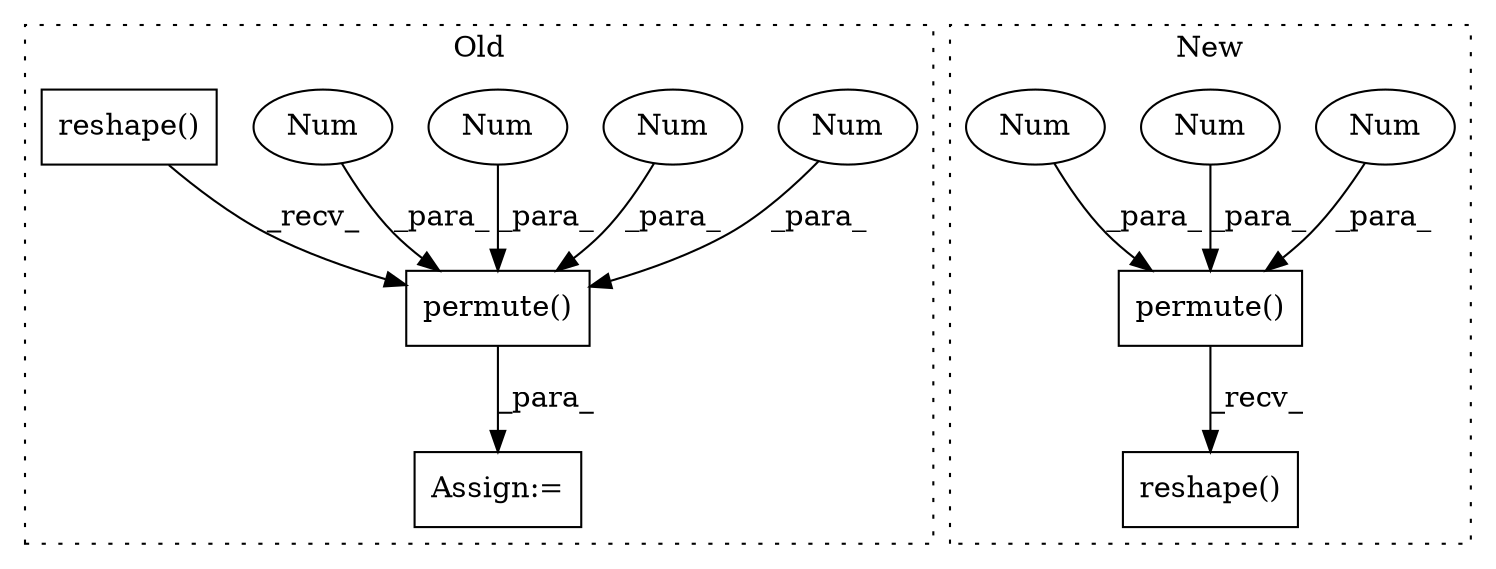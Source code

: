 digraph G {
subgraph cluster0 {
1 [label="permute()" a="75" s="5095,5164" l="56,1" shape="box"];
3 [label="Num" a="76" s="5157" l="1" shape="ellipse"];
4 [label="Num" a="76" s="5163" l="1" shape="ellipse"];
5 [label="Num" a="76" s="5154" l="1" shape="ellipse"];
6 [label="Num" a="76" s="5160" l="1" shape="ellipse"];
7 [label="Assign:=" a="68" s="5092" l="3" shape="box"];
8 [label="reshape()" a="75" s="5095,5141" l="28,1" shape="box"];
label = "Old";
style="dotted";
}
subgraph cluster1 {
2 [label="reshape()" a="75" s="5006,5057" l="35,1" shape="box"];
9 [label="permute()" a="75" s="5006,5031" l="15,1" shape="box"];
10 [label="Num" a="76" s="5021" l="1" shape="ellipse"];
11 [label="Num" a="76" s="5030" l="1" shape="ellipse"];
12 [label="Num" a="76" s="5024" l="1" shape="ellipse"];
label = "New";
style="dotted";
}
1 -> 7 [label="_para_"];
3 -> 1 [label="_para_"];
4 -> 1 [label="_para_"];
5 -> 1 [label="_para_"];
6 -> 1 [label="_para_"];
8 -> 1 [label="_recv_"];
9 -> 2 [label="_recv_"];
10 -> 9 [label="_para_"];
11 -> 9 [label="_para_"];
12 -> 9 [label="_para_"];
}